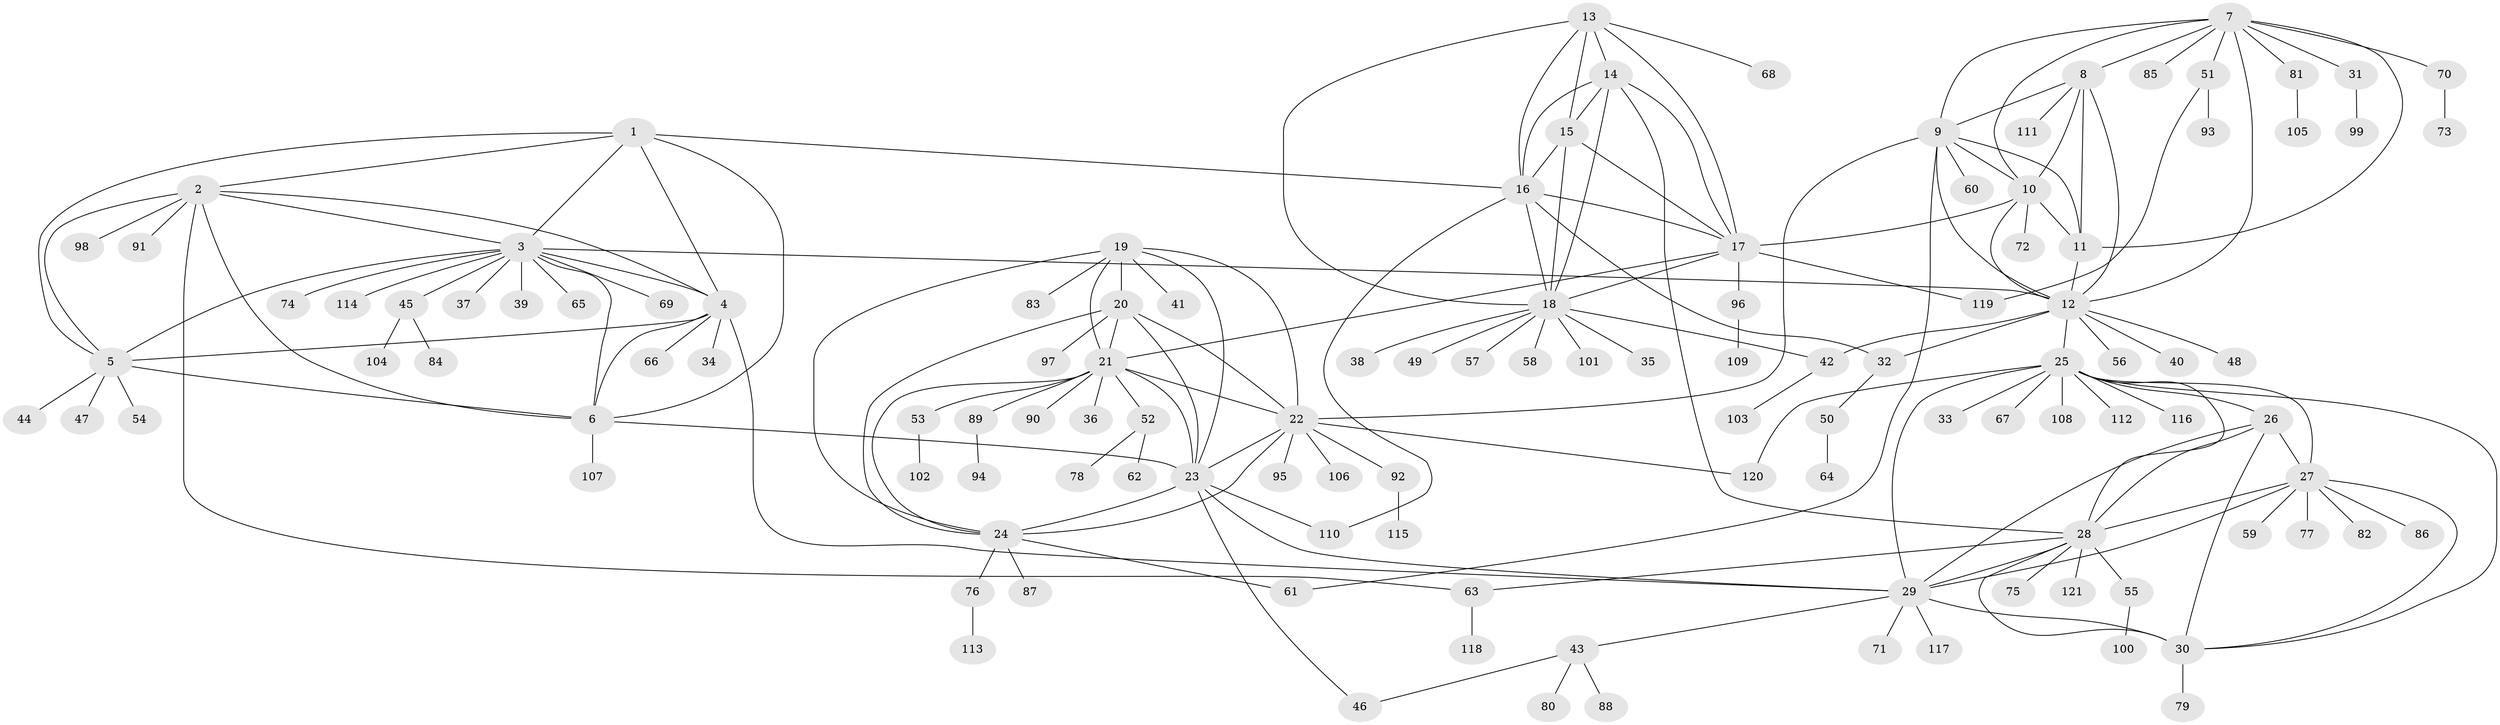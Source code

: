 // Generated by graph-tools (version 1.1) at 2025/37/03/09/25 02:37:39]
// undirected, 121 vertices, 184 edges
graph export_dot {
graph [start="1"]
  node [color=gray90,style=filled];
  1;
  2;
  3;
  4;
  5;
  6;
  7;
  8;
  9;
  10;
  11;
  12;
  13;
  14;
  15;
  16;
  17;
  18;
  19;
  20;
  21;
  22;
  23;
  24;
  25;
  26;
  27;
  28;
  29;
  30;
  31;
  32;
  33;
  34;
  35;
  36;
  37;
  38;
  39;
  40;
  41;
  42;
  43;
  44;
  45;
  46;
  47;
  48;
  49;
  50;
  51;
  52;
  53;
  54;
  55;
  56;
  57;
  58;
  59;
  60;
  61;
  62;
  63;
  64;
  65;
  66;
  67;
  68;
  69;
  70;
  71;
  72;
  73;
  74;
  75;
  76;
  77;
  78;
  79;
  80;
  81;
  82;
  83;
  84;
  85;
  86;
  87;
  88;
  89;
  90;
  91;
  92;
  93;
  94;
  95;
  96;
  97;
  98;
  99;
  100;
  101;
  102;
  103;
  104;
  105;
  106;
  107;
  108;
  109;
  110;
  111;
  112;
  113;
  114;
  115;
  116;
  117;
  118;
  119;
  120;
  121;
  1 -- 2;
  1 -- 3;
  1 -- 4;
  1 -- 5;
  1 -- 6;
  1 -- 16;
  2 -- 3;
  2 -- 4;
  2 -- 5;
  2 -- 6;
  2 -- 63;
  2 -- 91;
  2 -- 98;
  3 -- 4;
  3 -- 5;
  3 -- 6;
  3 -- 12;
  3 -- 37;
  3 -- 39;
  3 -- 45;
  3 -- 65;
  3 -- 69;
  3 -- 74;
  3 -- 114;
  4 -- 5;
  4 -- 6;
  4 -- 29;
  4 -- 34;
  4 -- 66;
  5 -- 6;
  5 -- 44;
  5 -- 47;
  5 -- 54;
  6 -- 23;
  6 -- 107;
  7 -- 8;
  7 -- 9;
  7 -- 10;
  7 -- 11;
  7 -- 12;
  7 -- 31;
  7 -- 51;
  7 -- 70;
  7 -- 81;
  7 -- 85;
  8 -- 9;
  8 -- 10;
  8 -- 11;
  8 -- 12;
  8 -- 111;
  9 -- 10;
  9 -- 11;
  9 -- 12;
  9 -- 22;
  9 -- 60;
  9 -- 61;
  10 -- 11;
  10 -- 12;
  10 -- 17;
  10 -- 72;
  11 -- 12;
  12 -- 25;
  12 -- 32;
  12 -- 40;
  12 -- 42;
  12 -- 48;
  12 -- 56;
  13 -- 14;
  13 -- 15;
  13 -- 16;
  13 -- 17;
  13 -- 18;
  13 -- 68;
  14 -- 15;
  14 -- 16;
  14 -- 17;
  14 -- 18;
  14 -- 28;
  15 -- 16;
  15 -- 17;
  15 -- 18;
  16 -- 17;
  16 -- 18;
  16 -- 32;
  16 -- 110;
  17 -- 18;
  17 -- 21;
  17 -- 96;
  17 -- 119;
  18 -- 35;
  18 -- 38;
  18 -- 42;
  18 -- 49;
  18 -- 57;
  18 -- 58;
  18 -- 101;
  19 -- 20;
  19 -- 21;
  19 -- 22;
  19 -- 23;
  19 -- 24;
  19 -- 41;
  19 -- 83;
  20 -- 21;
  20 -- 22;
  20 -- 23;
  20 -- 24;
  20 -- 97;
  21 -- 22;
  21 -- 23;
  21 -- 24;
  21 -- 36;
  21 -- 52;
  21 -- 53;
  21 -- 89;
  21 -- 90;
  22 -- 23;
  22 -- 24;
  22 -- 92;
  22 -- 95;
  22 -- 106;
  22 -- 120;
  23 -- 24;
  23 -- 29;
  23 -- 46;
  23 -- 110;
  24 -- 61;
  24 -- 76;
  24 -- 87;
  25 -- 26;
  25 -- 27;
  25 -- 28;
  25 -- 29;
  25 -- 30;
  25 -- 33;
  25 -- 67;
  25 -- 108;
  25 -- 112;
  25 -- 116;
  25 -- 120;
  26 -- 27;
  26 -- 28;
  26 -- 29;
  26 -- 30;
  27 -- 28;
  27 -- 29;
  27 -- 30;
  27 -- 59;
  27 -- 77;
  27 -- 82;
  27 -- 86;
  28 -- 29;
  28 -- 30;
  28 -- 55;
  28 -- 63;
  28 -- 75;
  28 -- 121;
  29 -- 30;
  29 -- 43;
  29 -- 71;
  29 -- 117;
  30 -- 79;
  31 -- 99;
  32 -- 50;
  42 -- 103;
  43 -- 46;
  43 -- 80;
  43 -- 88;
  45 -- 84;
  45 -- 104;
  50 -- 64;
  51 -- 93;
  51 -- 119;
  52 -- 62;
  52 -- 78;
  53 -- 102;
  55 -- 100;
  63 -- 118;
  70 -- 73;
  76 -- 113;
  81 -- 105;
  89 -- 94;
  92 -- 115;
  96 -- 109;
}

